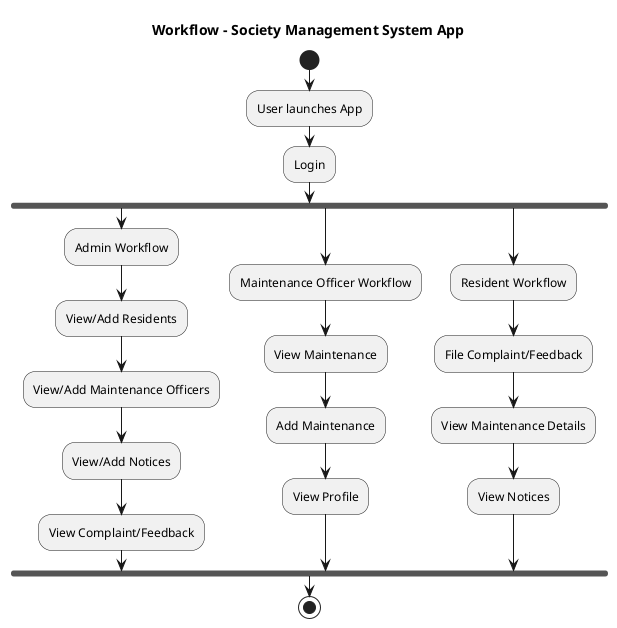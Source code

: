 @startuml
title Workflow - Society Management System App

start
:User launches App;
:Login;
fork
  :Admin Workflow;
  :View/Add Residents;
  :View/Add Maintenance Officers;
  :View/Add Notices;
  :View Complaint/Feedback;
fork again
  :Maintenance Officer Workflow;
  :View Maintenance;
  :Add Maintenance;
  :View Profile;
fork again
  :Resident Workflow;
  :File Complaint/Feedback;
  :View Maintenance Details;
  :View Notices;
end fork
stop
@enduml
